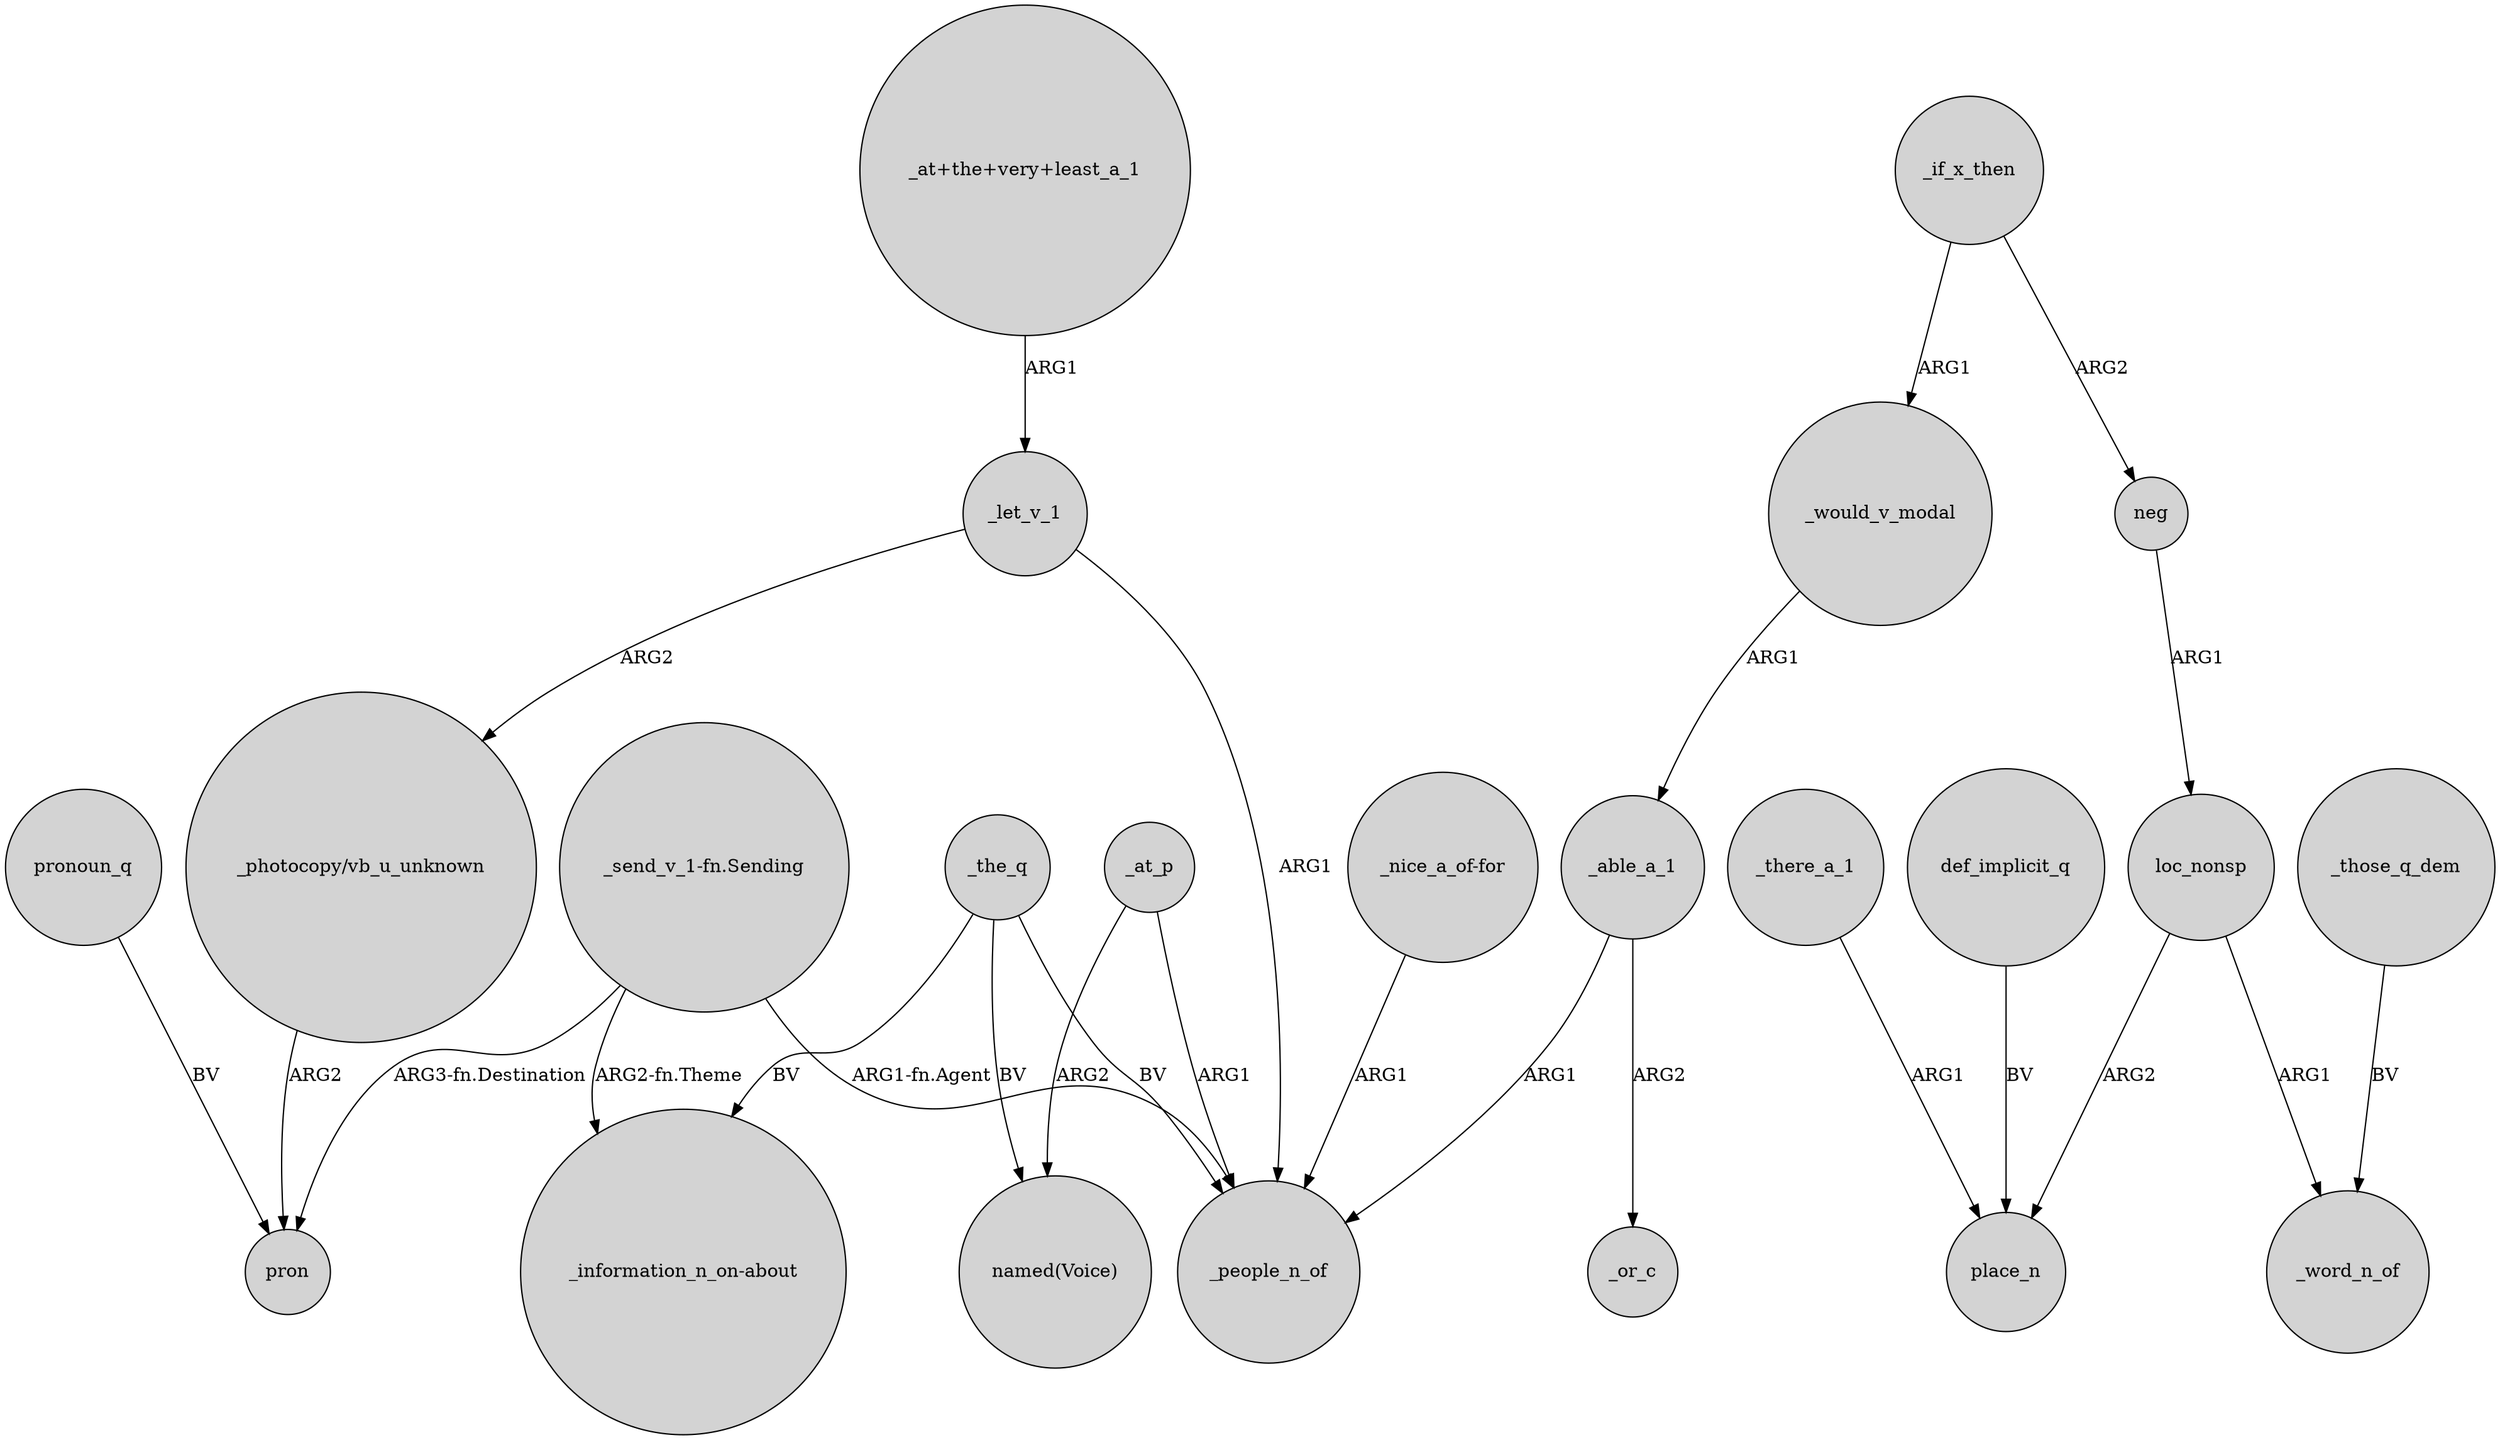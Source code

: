 digraph {
	node [shape=circle style=filled]
	"_send_v_1-fn.Sending" -> pron [label="ARG3-fn.Destination"]
	"_send_v_1-fn.Sending" -> "_information_n_on-about" [label="ARG2-fn.Theme"]
	"_nice_a_of-for" -> _people_n_of [label=ARG1]
	_let_v_1 -> _people_n_of [label=ARG1]
	_let_v_1 -> "_photocopy/vb_u_unknown" [label=ARG2]
	_at_p -> _people_n_of [label=ARG1]
	_the_q -> "_information_n_on-about" [label=BV]
	def_implicit_q -> place_n [label=BV]
	"_send_v_1-fn.Sending" -> _people_n_of [label="ARG1-fn.Agent"]
	_at_p -> "named(Voice)" [label=ARG2]
	_if_x_then -> neg [label=ARG2]
	pronoun_q -> pron [label=BV]
	loc_nonsp -> _word_n_of [label=ARG1]
	_would_v_modal -> _able_a_1 [label=ARG1]
	neg -> loc_nonsp [label=ARG1]
	_those_q_dem -> _word_n_of [label=BV]
	_able_a_1 -> _or_c [label=ARG2]
	_able_a_1 -> _people_n_of [label=ARG1]
	loc_nonsp -> place_n [label=ARG2]
	_if_x_then -> _would_v_modal [label=ARG1]
	"_photocopy/vb_u_unknown" -> pron [label=ARG2]
	_there_a_1 -> place_n [label=ARG1]
	_the_q -> _people_n_of [label=BV]
	_the_q -> "named(Voice)" [label=BV]
	"_at+the+very+least_a_1" -> _let_v_1 [label=ARG1]
}
